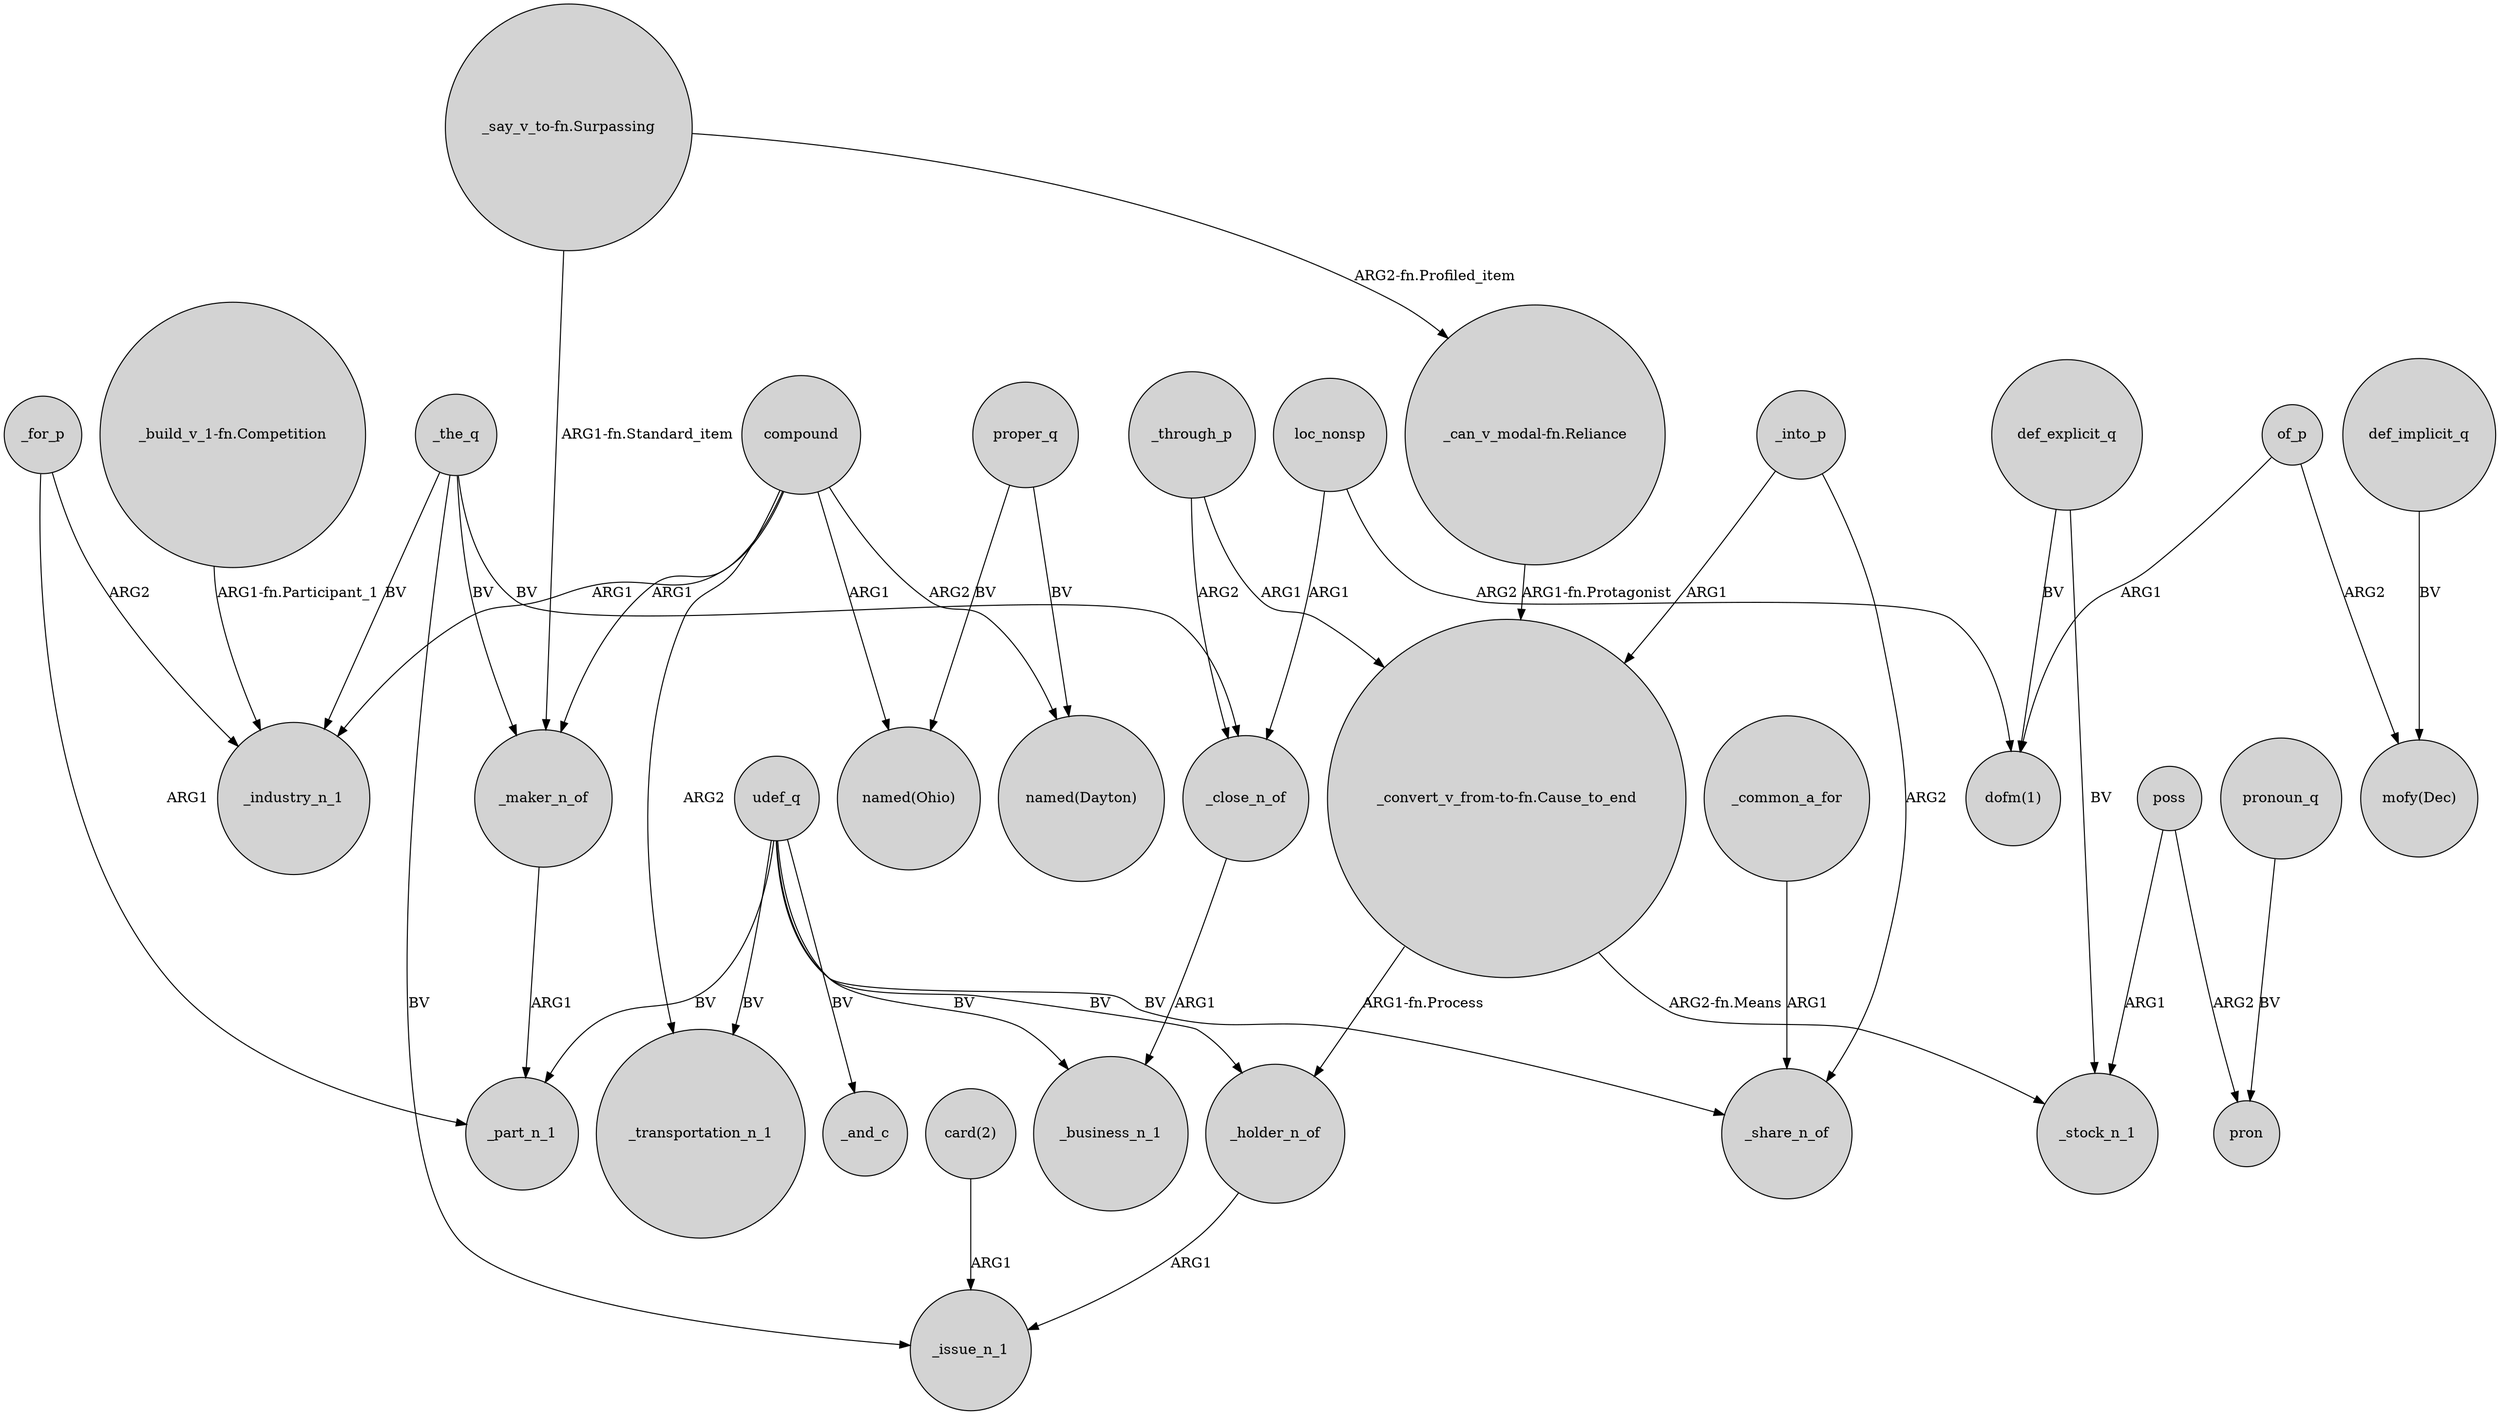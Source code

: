digraph {
	node [shape=circle style=filled]
	udef_q -> _transportation_n_1 [label=BV]
	"_say_v_to-fn.Surpassing" -> _maker_n_of [label="ARG1-fn.Standard_item"]
	"_can_v_modal-fn.Reliance" -> "_convert_v_from-to-fn.Cause_to_end" [label="ARG1-fn.Protagonist"]
	"_build_v_1-fn.Competition" -> _industry_n_1 [label="ARG1-fn.Participant_1"]
	_maker_n_of -> _part_n_1 [label=ARG1]
	def_explicit_q -> _stock_n_1 [label=BV]
	_into_p -> "_convert_v_from-to-fn.Cause_to_end" [label=ARG1]
	_common_a_for -> _share_n_of [label=ARG1]
	"_say_v_to-fn.Surpassing" -> "_can_v_modal-fn.Reliance" [label="ARG2-fn.Profiled_item"]
	loc_nonsp -> "dofm(1)" [label=ARG2]
	_close_n_of -> _business_n_1 [label=ARG1]
	udef_q -> _business_n_1 [label=BV]
	"card(2)" -> _issue_n_1 [label=ARG1]
	compound -> "named(Ohio)" [label=ARG1]
	udef_q -> _and_c [label=BV]
	proper_q -> "named(Ohio)" [label=BV]
	compound -> _industry_n_1 [label=ARG1]
	pronoun_q -> pron [label=BV]
	poss -> pron [label=ARG2]
	def_explicit_q -> "dofm(1)" [label=BV]
	loc_nonsp -> _close_n_of [label=ARG1]
	udef_q -> _holder_n_of [label=BV]
	udef_q -> _share_n_of [label=BV]
	poss -> _stock_n_1 [label=ARG1]
	_into_p -> _share_n_of [label=ARG2]
	"_convert_v_from-to-fn.Cause_to_end" -> _holder_n_of [label="ARG1-fn.Process"]
	_for_p -> _part_n_1 [label=ARG1]
	_through_p -> "_convert_v_from-to-fn.Cause_to_end" [label=ARG1]
	proper_q -> "named(Dayton)" [label=BV]
	compound -> "named(Dayton)" [label=ARG2]
	compound -> _maker_n_of [label=ARG1]
	def_implicit_q -> "mofy(Dec)" [label=BV]
	of_p -> "mofy(Dec)" [label=ARG2]
	compound -> _transportation_n_1 [label=ARG2]
	_the_q -> _maker_n_of [label=BV]
	_the_q -> _close_n_of [label=BV]
	of_p -> "dofm(1)" [label=ARG1]
	udef_q -> _part_n_1 [label=BV]
	"_convert_v_from-to-fn.Cause_to_end" -> _stock_n_1 [label="ARG2-fn.Means"]
	_holder_n_of -> _issue_n_1 [label=ARG1]
	_the_q -> _industry_n_1 [label=BV]
	_for_p -> _industry_n_1 [label=ARG2]
	_through_p -> _close_n_of [label=ARG2]
	_the_q -> _issue_n_1 [label=BV]
}
